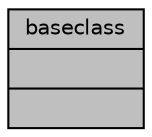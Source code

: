 digraph "baseclass"
{
 // LATEX_PDF_SIZE
  edge [fontname="Helvetica",fontsize="10",labelfontname="Helvetica",labelfontsize="10"];
  node [fontname="Helvetica",fontsize="10",shape=record];
  Node1 [label="{baseclass\n||}",height=0.2,width=0.4,color="black", fillcolor="grey75", style="filled", fontcolor="black",tooltip=" "];
}
